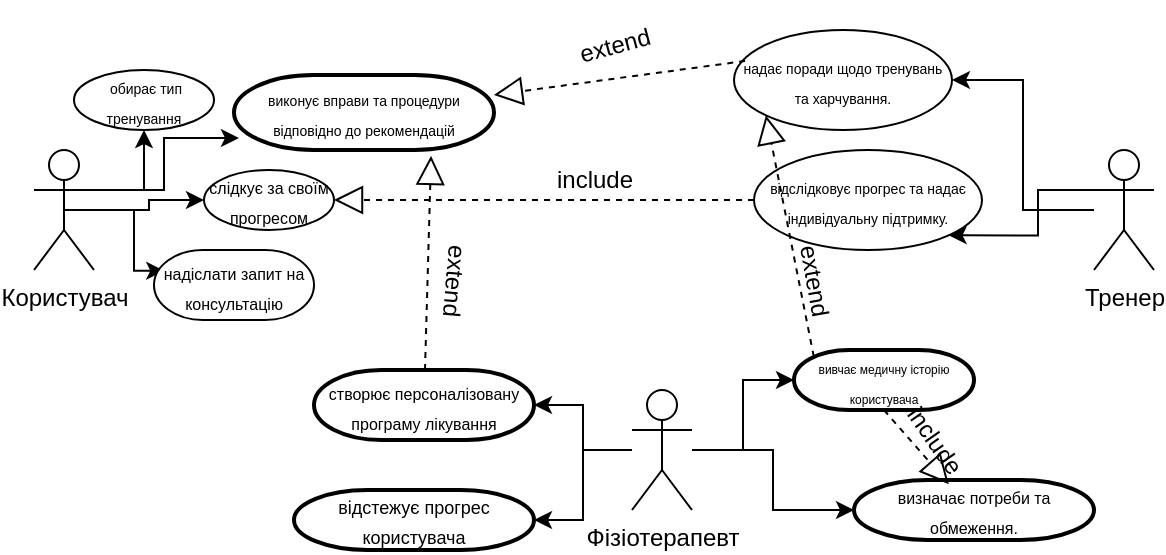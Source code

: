 <mxfile version="21.6.8" type="device">
  <diagram name="Страница — 1" id="_xquojCbfp1WQvb0xA65">
    <mxGraphModel dx="767" dy="449" grid="1" gridSize="10" guides="1" tooltips="1" connect="1" arrows="1" fold="1" page="1" pageScale="1" pageWidth="827" pageHeight="1169" math="0" shadow="0">
      <root>
        <mxCell id="0" />
        <mxCell id="1" parent="0" />
        <mxCell id="adwFdZlHH-X9pD3AE2Ko-20" style="edgeStyle=orthogonalEdgeStyle;rounded=0;orthogonalLoop=1;jettySize=auto;html=1;exitX=1;exitY=0.333;exitDx=0;exitDy=0;exitPerimeter=0;" edge="1" parent="1" source="adwFdZlHH-X9pD3AE2Ko-1" target="adwFdZlHH-X9pD3AE2Ko-5">
          <mxGeometry relative="1" as="geometry" />
        </mxCell>
        <mxCell id="adwFdZlHH-X9pD3AE2Ko-21" style="edgeStyle=orthogonalEdgeStyle;rounded=0;orthogonalLoop=1;jettySize=auto;html=1;entryX=0;entryY=0.5;entryDx=0;entryDy=0;" edge="1" parent="1" source="adwFdZlHH-X9pD3AE2Ko-1" target="adwFdZlHH-X9pD3AE2Ko-6">
          <mxGeometry relative="1" as="geometry" />
        </mxCell>
        <mxCell id="adwFdZlHH-X9pD3AE2Ko-30" style="edgeStyle=orthogonalEdgeStyle;rounded=0;orthogonalLoop=1;jettySize=auto;html=1;exitX=1;exitY=0.333;exitDx=0;exitDy=0;exitPerimeter=0;entryX=0.019;entryY=0.841;entryDx=0;entryDy=0;entryPerimeter=0;" edge="1" parent="1" source="adwFdZlHH-X9pD3AE2Ko-1" target="adwFdZlHH-X9pD3AE2Ko-29">
          <mxGeometry relative="1" as="geometry" />
        </mxCell>
        <mxCell id="adwFdZlHH-X9pD3AE2Ko-43" style="edgeStyle=orthogonalEdgeStyle;rounded=0;orthogonalLoop=1;jettySize=auto;html=1;exitX=0.5;exitY=0.5;exitDx=0;exitDy=0;exitPerimeter=0;entryX=0.064;entryY=0.297;entryDx=0;entryDy=0;entryPerimeter=0;" edge="1" parent="1" source="adwFdZlHH-X9pD3AE2Ko-1" target="adwFdZlHH-X9pD3AE2Ko-42">
          <mxGeometry relative="1" as="geometry" />
        </mxCell>
        <mxCell id="adwFdZlHH-X9pD3AE2Ko-1" value="Користувач" style="shape=umlActor;verticalLabelPosition=bottom;verticalAlign=top;html=1;outlineConnect=0;" vertex="1" parent="1">
          <mxGeometry x="100" y="270" width="30" height="60" as="geometry" />
        </mxCell>
        <mxCell id="adwFdZlHH-X9pD3AE2Ko-26" style="edgeStyle=orthogonalEdgeStyle;rounded=0;orthogonalLoop=1;jettySize=auto;html=1;entryX=1;entryY=0.5;entryDx=0;entryDy=0;" edge="1" parent="1" source="adwFdZlHH-X9pD3AE2Ko-4" target="adwFdZlHH-X9pD3AE2Ko-7">
          <mxGeometry relative="1" as="geometry" />
        </mxCell>
        <mxCell id="adwFdZlHH-X9pD3AE2Ko-27" style="edgeStyle=orthogonalEdgeStyle;rounded=0;orthogonalLoop=1;jettySize=auto;html=1;exitX=0;exitY=0.333;exitDx=0;exitDy=0;exitPerimeter=0;entryX=1;entryY=1;entryDx=0;entryDy=0;" edge="1" parent="1" source="adwFdZlHH-X9pD3AE2Ko-4" target="adwFdZlHH-X9pD3AE2Ko-9">
          <mxGeometry relative="1" as="geometry" />
        </mxCell>
        <mxCell id="adwFdZlHH-X9pD3AE2Ko-4" value="Тренер" style="shape=umlActor;verticalLabelPosition=bottom;verticalAlign=top;html=1;outlineConnect=0;" vertex="1" parent="1">
          <mxGeometry x="630" y="270" width="30" height="60" as="geometry" />
        </mxCell>
        <mxCell id="adwFdZlHH-X9pD3AE2Ko-5" value="&lt;font style=&quot;font-size: 7px;&quot;&gt;&amp;nbsp;обирає тип тренування&lt;/font&gt;" style="ellipse;whiteSpace=wrap;html=1;" vertex="1" parent="1">
          <mxGeometry x="120" y="230" width="70" height="30" as="geometry" />
        </mxCell>
        <mxCell id="adwFdZlHH-X9pD3AE2Ko-6" value="&lt;font style=&quot;font-size: 8px;&quot;&gt;слідкує за своїм прогресом&lt;/font&gt;" style="ellipse;whiteSpace=wrap;html=1;" vertex="1" parent="1">
          <mxGeometry x="185" y="280" width="65" height="30" as="geometry" />
        </mxCell>
        <mxCell id="adwFdZlHH-X9pD3AE2Ko-7" value="&lt;font style=&quot;font-size: 7px;&quot;&gt;надає поради щодо тренувань та харчування.&lt;/font&gt;" style="ellipse;whiteSpace=wrap;html=1;" vertex="1" parent="1">
          <mxGeometry x="450" y="210" width="109" height="50" as="geometry" />
        </mxCell>
        <mxCell id="adwFdZlHH-X9pD3AE2Ko-9" value="&lt;font style=&quot;font-size: 7px;&quot;&gt;відслідковує прогрес та надає індивідуальну підтримку.&lt;/font&gt;" style="ellipse;whiteSpace=wrap;html=1;" vertex="1" parent="1">
          <mxGeometry x="460" y="270" width="114" height="50" as="geometry" />
        </mxCell>
        <mxCell id="adwFdZlHH-X9pD3AE2Ko-22" style="edgeStyle=orthogonalEdgeStyle;rounded=0;orthogonalLoop=1;jettySize=auto;html=1;entryX=1;entryY=0.5;entryDx=0;entryDy=0;entryPerimeter=0;" edge="1" parent="1" source="adwFdZlHH-X9pD3AE2Ko-14" target="adwFdZlHH-X9pD3AE2Ko-18">
          <mxGeometry relative="1" as="geometry" />
        </mxCell>
        <mxCell id="adwFdZlHH-X9pD3AE2Ko-23" style="edgeStyle=orthogonalEdgeStyle;rounded=0;orthogonalLoop=1;jettySize=auto;html=1;" edge="1" parent="1" source="adwFdZlHH-X9pD3AE2Ko-14" target="adwFdZlHH-X9pD3AE2Ko-16">
          <mxGeometry relative="1" as="geometry" />
        </mxCell>
        <mxCell id="adwFdZlHH-X9pD3AE2Ko-24" style="edgeStyle=orthogonalEdgeStyle;rounded=0;orthogonalLoop=1;jettySize=auto;html=1;entryX=1;entryY=0.5;entryDx=0;entryDy=0;entryPerimeter=0;" edge="1" parent="1" source="adwFdZlHH-X9pD3AE2Ko-14" target="adwFdZlHH-X9pD3AE2Ko-19">
          <mxGeometry relative="1" as="geometry" />
        </mxCell>
        <mxCell id="adwFdZlHH-X9pD3AE2Ko-25" style="edgeStyle=orthogonalEdgeStyle;rounded=0;orthogonalLoop=1;jettySize=auto;html=1;entryX=0;entryY=0.5;entryDx=0;entryDy=0;entryPerimeter=0;" edge="1" parent="1" source="adwFdZlHH-X9pD3AE2Ko-14" target="adwFdZlHH-X9pD3AE2Ko-17">
          <mxGeometry relative="1" as="geometry" />
        </mxCell>
        <mxCell id="adwFdZlHH-X9pD3AE2Ko-14" value="Фізіотерапевт" style="shape=umlActor;verticalLabelPosition=bottom;verticalAlign=top;html=1;" vertex="1" parent="1">
          <mxGeometry x="399" y="390" width="30" height="60" as="geometry" />
        </mxCell>
        <mxCell id="adwFdZlHH-X9pD3AE2Ko-16" value="&lt;font style=&quot;font-size: 6px;&quot;&gt;вивчає медичну історію користувача&lt;/font&gt;" style="strokeWidth=2;html=1;shape=mxgraph.flowchart.terminator;whiteSpace=wrap;" vertex="1" parent="1">
          <mxGeometry x="480" y="370" width="90" height="30" as="geometry" />
        </mxCell>
        <mxCell id="adwFdZlHH-X9pD3AE2Ko-17" value="&lt;font style=&quot;font-size: 8px;&quot;&gt;визначає потреби та обмеження.&lt;/font&gt;" style="strokeWidth=2;html=1;shape=mxgraph.flowchart.terminator;whiteSpace=wrap;" vertex="1" parent="1">
          <mxGeometry x="510" y="435" width="120" height="30" as="geometry" />
        </mxCell>
        <mxCell id="adwFdZlHH-X9pD3AE2Ko-18" value="&lt;font style=&quot;font-size: 8px;&quot;&gt;створює персоналізовану програму лікування &lt;/font&gt;" style="strokeWidth=2;html=1;shape=mxgraph.flowchart.terminator;whiteSpace=wrap;" vertex="1" parent="1">
          <mxGeometry x="240" y="380" width="110" height="35" as="geometry" />
        </mxCell>
        <mxCell id="adwFdZlHH-X9pD3AE2Ko-19" value="&lt;font style=&quot;font-size: 9px;&quot;&gt;відстежує прогрес користувача&lt;/font&gt;" style="strokeWidth=2;html=1;shape=mxgraph.flowchart.terminator;whiteSpace=wrap;" vertex="1" parent="1">
          <mxGeometry x="230" y="440" width="120" height="30" as="geometry" />
        </mxCell>
        <mxCell id="adwFdZlHH-X9pD3AE2Ko-28" value="" style="endArrow=block;dashed=1;endFill=0;endSize=12;html=1;rounded=0;exitX=0;exitY=0.5;exitDx=0;exitDy=0;" edge="1" parent="1" source="adwFdZlHH-X9pD3AE2Ko-9" target="adwFdZlHH-X9pD3AE2Ko-6">
          <mxGeometry width="160" relative="1" as="geometry">
            <mxPoint x="340" y="340" as="sourcePoint" />
            <mxPoint x="500" y="340" as="targetPoint" />
          </mxGeometry>
        </mxCell>
        <mxCell id="adwFdZlHH-X9pD3AE2Ko-29" value="&lt;font style=&quot;font-size: 7px;&quot;&gt; виконує вправи та процедури відповідно до рекомендацій &lt;/font&gt;" style="strokeWidth=2;html=1;shape=mxgraph.flowchart.terminator;whiteSpace=wrap;" vertex="1" parent="1">
          <mxGeometry x="200" y="232.5" width="130" height="37.5" as="geometry" />
        </mxCell>
        <mxCell id="adwFdZlHH-X9pD3AE2Ko-31" value="" style="endArrow=block;dashed=1;endFill=0;endSize=12;html=1;rounded=0;exitX=0.051;exitY=0.31;exitDx=0;exitDy=0;exitPerimeter=0;" edge="1" parent="1" source="adwFdZlHH-X9pD3AE2Ko-7" target="adwFdZlHH-X9pD3AE2Ko-29">
          <mxGeometry width="160" relative="1" as="geometry">
            <mxPoint x="340" y="360" as="sourcePoint" />
            <mxPoint x="500" y="360" as="targetPoint" />
          </mxGeometry>
        </mxCell>
        <mxCell id="adwFdZlHH-X9pD3AE2Ko-32" value="" style="endArrow=block;dashed=1;endFill=0;endSize=12;html=1;rounded=0;entryX=0.758;entryY=1.078;entryDx=0;entryDy=0;entryPerimeter=0;" edge="1" parent="1" source="adwFdZlHH-X9pD3AE2Ko-18" target="adwFdZlHH-X9pD3AE2Ko-29">
          <mxGeometry width="160" relative="1" as="geometry">
            <mxPoint x="340" y="360" as="sourcePoint" />
            <mxPoint x="500" y="360" as="targetPoint" />
          </mxGeometry>
        </mxCell>
        <mxCell id="adwFdZlHH-X9pD3AE2Ko-33" value="" style="endArrow=block;dashed=1;endFill=0;endSize=12;html=1;rounded=0;exitX=0.11;exitY=0.11;exitDx=0;exitDy=0;exitPerimeter=0;entryX=0;entryY=1;entryDx=0;entryDy=0;" edge="1" parent="1" source="adwFdZlHH-X9pD3AE2Ko-16" target="adwFdZlHH-X9pD3AE2Ko-7">
          <mxGeometry width="160" relative="1" as="geometry">
            <mxPoint x="340" y="360" as="sourcePoint" />
            <mxPoint x="500" y="360" as="targetPoint" />
          </mxGeometry>
        </mxCell>
        <mxCell id="adwFdZlHH-X9pD3AE2Ko-35" value="" style="endArrow=block;dashed=1;endFill=0;endSize=12;html=1;rounded=0;exitX=0.5;exitY=1;exitDx=0;exitDy=0;exitPerimeter=0;entryX=0.395;entryY=0.069;entryDx=0;entryDy=0;entryPerimeter=0;" edge="1" parent="1" source="adwFdZlHH-X9pD3AE2Ko-16" target="adwFdZlHH-X9pD3AE2Ko-17">
          <mxGeometry width="160" relative="1" as="geometry">
            <mxPoint x="340" y="360" as="sourcePoint" />
            <mxPoint x="500" y="360" as="targetPoint" />
          </mxGeometry>
        </mxCell>
        <mxCell id="adwFdZlHH-X9pD3AE2Ko-36" value="extend" style="text;html=1;align=center;verticalAlign=middle;resizable=0;points=[];autosize=1;strokeColor=none;fillColor=none;rotation=80;" vertex="1" parent="1">
          <mxGeometry x="460" y="320" width="60" height="30" as="geometry" />
        </mxCell>
        <mxCell id="adwFdZlHH-X9pD3AE2Ko-38" value="include" style="text;html=1;align=center;verticalAlign=middle;resizable=0;points=[];autosize=1;strokeColor=none;fillColor=none;" vertex="1" parent="1">
          <mxGeometry x="350" y="270" width="60" height="30" as="geometry" />
        </mxCell>
        <mxCell id="adwFdZlHH-X9pD3AE2Ko-39" value="extend" style="text;html=1;align=center;verticalAlign=middle;resizable=0;points=[];autosize=1;strokeColor=none;fillColor=none;rotation=-15;" vertex="1" parent="1">
          <mxGeometry x="360" y="202.5" width="60" height="30" as="geometry" />
        </mxCell>
        <mxCell id="adwFdZlHH-X9pD3AE2Ko-40" value="include" style="text;html=1;align=center;verticalAlign=middle;resizable=0;points=[];autosize=1;strokeColor=none;fillColor=none;rotation=55;" vertex="1" parent="1">
          <mxGeometry x="520" y="400" width="60" height="30" as="geometry" />
        </mxCell>
        <mxCell id="adwFdZlHH-X9pD3AE2Ko-41" value="extend" style="text;html=1;align=center;verticalAlign=middle;resizable=0;points=[];autosize=1;strokeColor=none;fillColor=none;rotation=95;" vertex="1" parent="1">
          <mxGeometry x="280" y="320" width="60" height="30" as="geometry" />
        </mxCell>
        <mxCell id="adwFdZlHH-X9pD3AE2Ko-42" value="&lt;font style=&quot;font-size: 8px;&quot;&gt;надіслати запит на консультацію&lt;/font&gt;" style="strokeWidth=1;html=1;shape=mxgraph.flowchart.terminator;whiteSpace=wrap;" vertex="1" parent="1">
          <mxGeometry x="160" y="320" width="80" height="35" as="geometry" />
        </mxCell>
      </root>
    </mxGraphModel>
  </diagram>
</mxfile>
